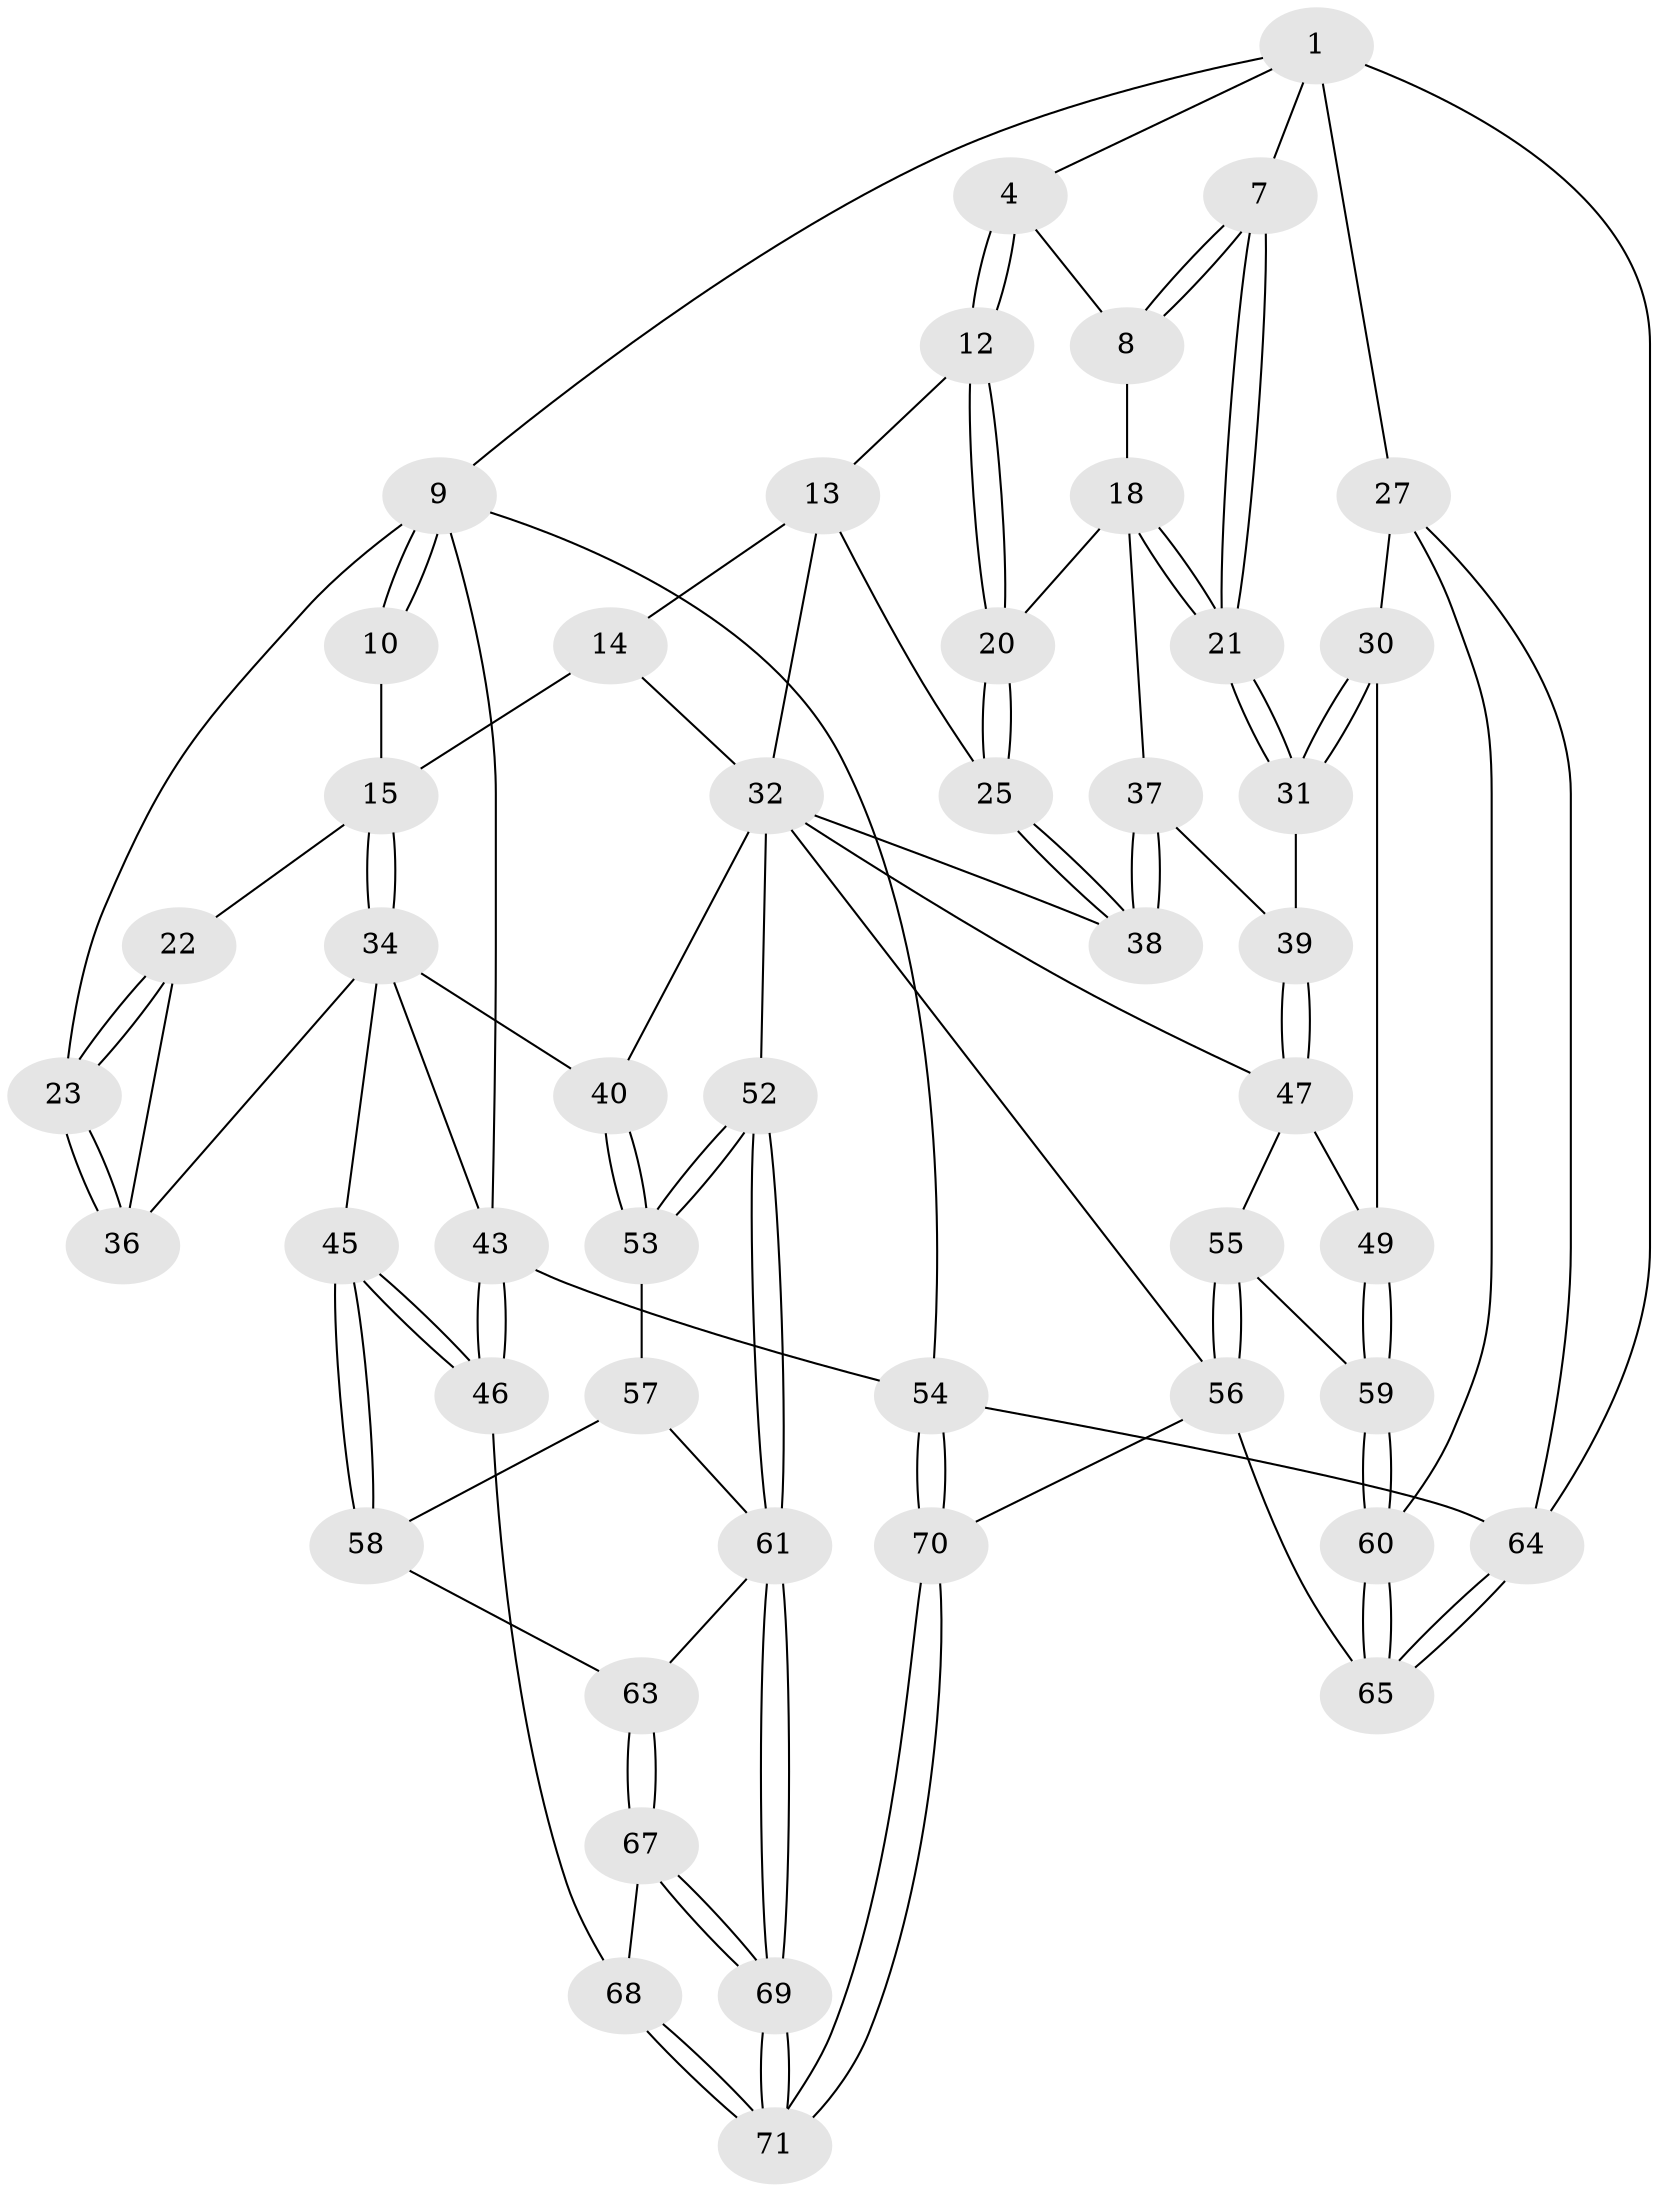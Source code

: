 // original degree distribution, {3: 0.04225352112676056, 6: 0.2535211267605634, 4: 0.2676056338028169, 5: 0.43661971830985913}
// Generated by graph-tools (version 1.1) at 2025/21/03/04/25 18:21:25]
// undirected, 49 vertices, 116 edges
graph export_dot {
graph [start="1"]
  node [color=gray90,style=filled];
  1 [pos="+0.6608803179033724+0",super="+6+2"];
  4 [pos="+0.4461495061972586+0",super="+5"];
  7 [pos="+0.9565241871094442+0.27616430613296317"];
  8 [pos="+0.8042554809371382+0.21558726912820728"];
  9 [pos="+0+0.14304517635574837",super="+24"];
  10 [pos="+0+0.16142676753933713",super="+11"];
  12 [pos="+0.4478623461823312+0.053012233834579946"];
  13 [pos="+0.38397217908613474+0.22497040168700005",super="+26"];
  14 [pos="+0.26607099538373724+0.3306272605784019"];
  15 [pos="+0.23820260859281503+0.34742620456104095",super="+16"];
  18 [pos="+0.7724587192766247+0.2684700866941318",super="+19"];
  20 [pos="+0.6062934018290421+0.3029986019002958"];
  21 [pos="+0.8488036783318488+0.4238917877213196"];
  22 [pos="+0.08016228332523744+0.35596133971347094"];
  23 [pos="+0+0.4336063167816417"];
  25 [pos="+0.5528912236522374+0.4132033838161395"];
  27 [pos="+1+0.22733246613865807",super="+28"];
  30 [pos="+1+0.5874081373962814"];
  31 [pos="+0.847222668566245+0.4276271940900547"];
  32 [pos="+0.4049109455219262+0.5379824311690229",super="+42+33"];
  34 [pos="+0.21945904381595138+0.44058643519075247",super="+35+41"];
  36 [pos="+0.13397181223809881+0.47040195338266355"];
  37 [pos="+0.6892776794927883+0.3699639598934942"];
  38 [pos="+0.6083919479347158+0.5039373107020835"];
  39 [pos="+0.7893095146003244+0.44605972050436227"];
  40 [pos="+0.3627069533007051+0.5808516556684209"];
  43 [pos="+0.055743789309132236+0.7982359038899686",super="+44"];
  45 [pos="+0.23622292052367252+0.7111135006963959"];
  46 [pos="+0.11162975255385434+0.7822418340728808"];
  47 [pos="+0.72301207462988+0.5784534983644264",super="+50"];
  49 [pos="+1+0.5904045717918375"];
  52 [pos="+0.603950856949687+0.7590794545521555"];
  53 [pos="+0.4833962811439585+0.6860549667756126"];
  54 [pos="+0+1"];
  55 [pos="+0.8163405611421074+0.7864884251077614"];
  56 [pos="+0.7396647942197313+0.8287970481154563",super="+66"];
  57 [pos="+0.4106808982439892+0.7721350286252942"];
  58 [pos="+0.3448429733566265+0.7574404933429533"];
  59 [pos="+0.8535452226346325+0.7883781736686221"];
  60 [pos="+0.9148370399160816+0.8225265324920469"];
  61 [pos="+0.5751293860592002+0.7909536588317976",super="+62"];
  63 [pos="+0.4200695363418533+0.8587433424779528"];
  64 [pos="+1+1"];
  65 [pos="+1+1"];
  67 [pos="+0.4193050807589213+0.8613200382216863"];
  68 [pos="+0.33371608493235205+0.887874218411862"];
  69 [pos="+0.5133635582718044+1"];
  70 [pos="+0.5161988645059823+1"];
  71 [pos="+0.5074626305678965+1"];
  1 -- 27 [weight=2];
  1 -- 7;
  1 -- 64;
  1 -- 4;
  1 -- 9;
  4 -- 12;
  4 -- 12;
  4 -- 8;
  7 -- 8;
  7 -- 8;
  7 -- 21;
  7 -- 21;
  8 -- 18;
  9 -- 10;
  9 -- 10;
  9 -- 54;
  9 -- 43;
  9 -- 23;
  10 -- 15 [weight=2];
  12 -- 13;
  12 -- 20;
  12 -- 20;
  13 -- 14;
  13 -- 32;
  13 -- 25;
  14 -- 15;
  14 -- 32;
  15 -- 34;
  15 -- 34;
  15 -- 22;
  18 -- 21;
  18 -- 21;
  18 -- 20;
  18 -- 37;
  20 -- 25;
  20 -- 25;
  21 -- 31;
  21 -- 31;
  22 -- 23;
  22 -- 23;
  22 -- 36;
  23 -- 36;
  23 -- 36;
  25 -- 38;
  25 -- 38;
  27 -- 64;
  27 -- 60;
  27 -- 30;
  30 -- 31;
  30 -- 31;
  30 -- 49;
  31 -- 39;
  32 -- 52;
  32 -- 38;
  32 -- 56;
  32 -- 47;
  32 -- 40;
  34 -- 43;
  34 -- 36;
  34 -- 40;
  34 -- 45;
  37 -- 38;
  37 -- 38;
  37 -- 39;
  39 -- 47;
  39 -- 47;
  40 -- 53;
  40 -- 53;
  43 -- 46;
  43 -- 46;
  43 -- 54;
  45 -- 46;
  45 -- 46;
  45 -- 58;
  45 -- 58;
  46 -- 68;
  47 -- 49;
  47 -- 55;
  49 -- 59;
  49 -- 59;
  52 -- 53;
  52 -- 53;
  52 -- 61;
  52 -- 61;
  53 -- 57;
  54 -- 70;
  54 -- 70;
  54 -- 64;
  55 -- 56;
  55 -- 56;
  55 -- 59;
  56 -- 65;
  56 -- 70;
  57 -- 58;
  57 -- 61;
  58 -- 63;
  59 -- 60;
  59 -- 60;
  60 -- 65;
  60 -- 65;
  61 -- 69;
  61 -- 69;
  61 -- 63;
  63 -- 67;
  63 -- 67;
  64 -- 65;
  64 -- 65;
  67 -- 68;
  67 -- 69;
  67 -- 69;
  68 -- 71;
  68 -- 71;
  69 -- 71;
  69 -- 71;
  70 -- 71;
  70 -- 71;
}
